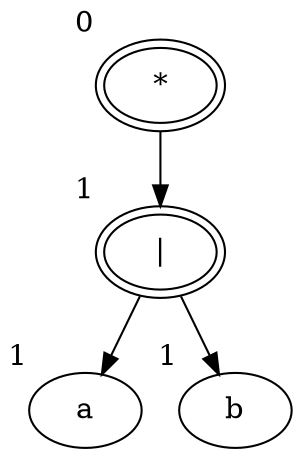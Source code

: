 digraph {
  94778356318944[label="*" xlabel="0" peripheries="2"]
  94778356318624[label="|" xlabel="1" peripheries="2"]
  94778356318944  ->  94778356318624
  94778356318672[label="a" xlabel="1" peripheries="1"]
  94778356318624  ->  94778356318672
  94778356318720[label="b" xlabel="1" peripheries="1"]
  94778356318624  ->  94778356318720
}
